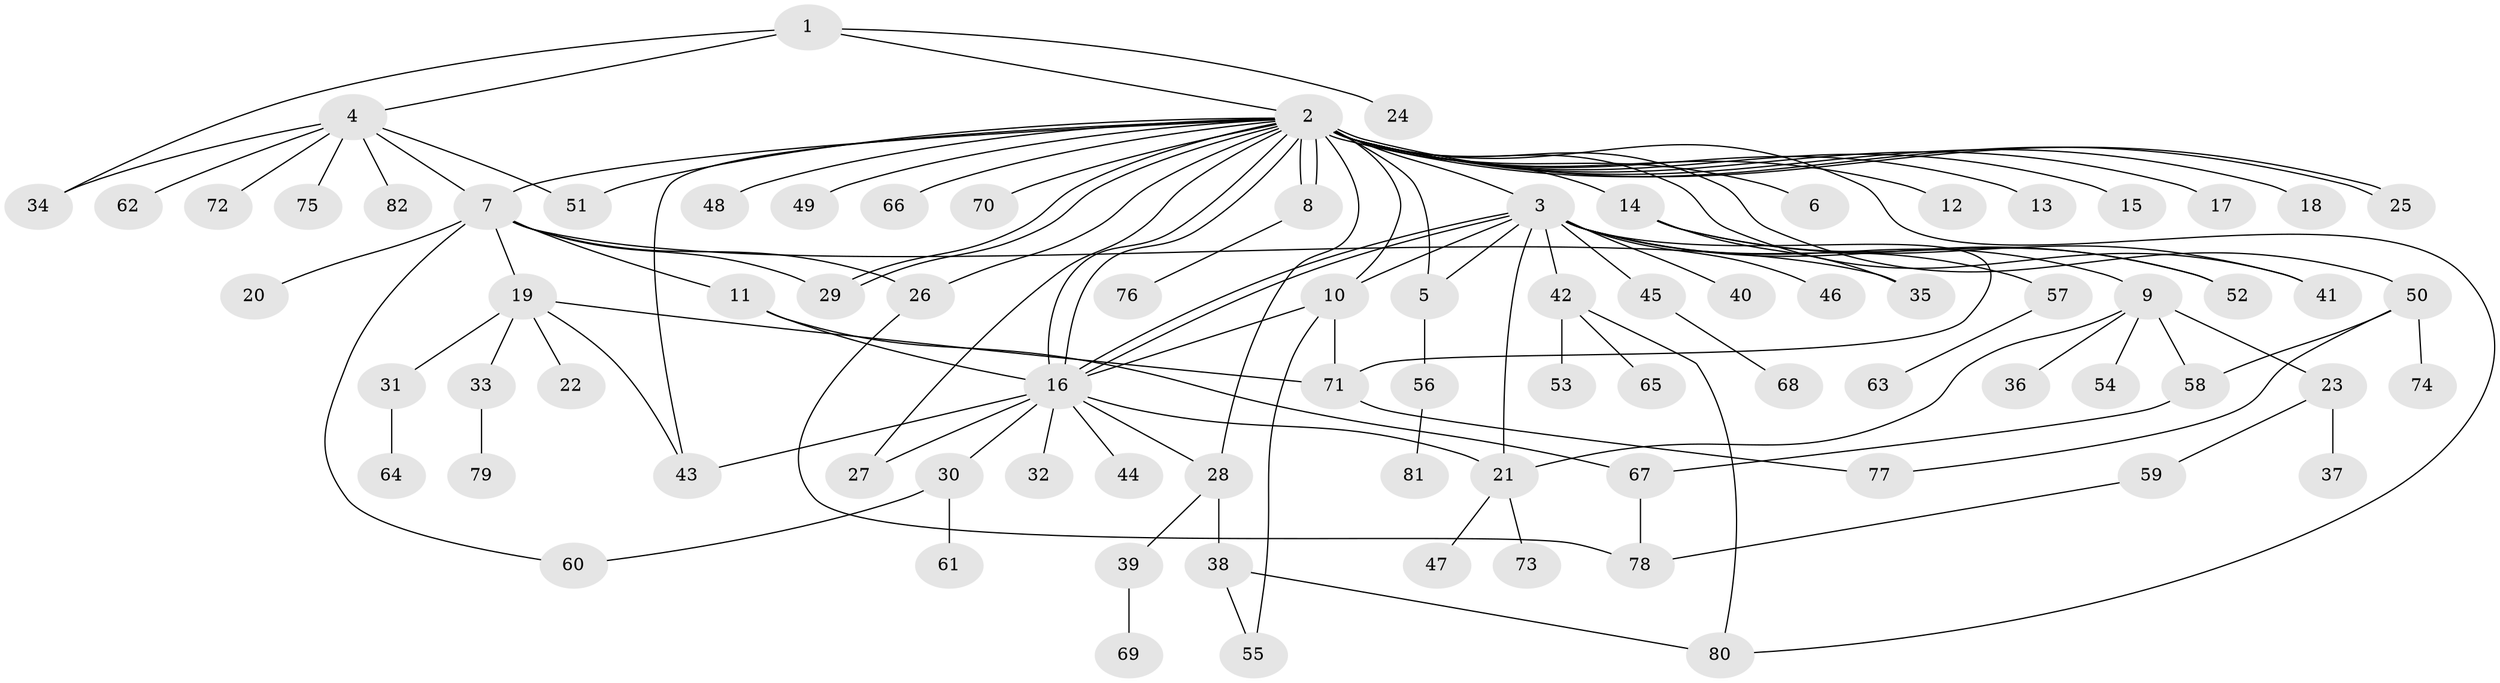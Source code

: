 // Generated by graph-tools (version 1.1) at 2025/35/03/09/25 02:35:33]
// undirected, 82 vertices, 116 edges
graph export_dot {
graph [start="1"]
  node [color=gray90,style=filled];
  1;
  2;
  3;
  4;
  5;
  6;
  7;
  8;
  9;
  10;
  11;
  12;
  13;
  14;
  15;
  16;
  17;
  18;
  19;
  20;
  21;
  22;
  23;
  24;
  25;
  26;
  27;
  28;
  29;
  30;
  31;
  32;
  33;
  34;
  35;
  36;
  37;
  38;
  39;
  40;
  41;
  42;
  43;
  44;
  45;
  46;
  47;
  48;
  49;
  50;
  51;
  52;
  53;
  54;
  55;
  56;
  57;
  58;
  59;
  60;
  61;
  62;
  63;
  64;
  65;
  66;
  67;
  68;
  69;
  70;
  71;
  72;
  73;
  74;
  75;
  76;
  77;
  78;
  79;
  80;
  81;
  82;
  1 -- 2;
  1 -- 4;
  1 -- 24;
  1 -- 34;
  2 -- 3;
  2 -- 5;
  2 -- 6;
  2 -- 7;
  2 -- 8;
  2 -- 8;
  2 -- 10;
  2 -- 12;
  2 -- 13;
  2 -- 14;
  2 -- 15;
  2 -- 16;
  2 -- 16;
  2 -- 17;
  2 -- 18;
  2 -- 25;
  2 -- 25;
  2 -- 26;
  2 -- 27;
  2 -- 28;
  2 -- 29;
  2 -- 29;
  2 -- 41;
  2 -- 43;
  2 -- 48;
  2 -- 49;
  2 -- 50;
  2 -- 51;
  2 -- 66;
  2 -- 70;
  2 -- 80;
  3 -- 5;
  3 -- 9;
  3 -- 10;
  3 -- 16;
  3 -- 16;
  3 -- 21;
  3 -- 40;
  3 -- 42;
  3 -- 45;
  3 -- 46;
  3 -- 52;
  3 -- 57;
  3 -- 71;
  4 -- 7;
  4 -- 34;
  4 -- 51;
  4 -- 62;
  4 -- 72;
  4 -- 75;
  4 -- 82;
  5 -- 56;
  7 -- 11;
  7 -- 19;
  7 -- 20;
  7 -- 26;
  7 -- 29;
  7 -- 35;
  7 -- 60;
  8 -- 76;
  9 -- 21;
  9 -- 23;
  9 -- 36;
  9 -- 54;
  9 -- 58;
  10 -- 16;
  10 -- 55;
  10 -- 71;
  11 -- 16;
  11 -- 67;
  14 -- 35;
  14 -- 41;
  14 -- 52;
  16 -- 21;
  16 -- 27;
  16 -- 28;
  16 -- 30;
  16 -- 32;
  16 -- 43;
  16 -- 44;
  19 -- 22;
  19 -- 31;
  19 -- 33;
  19 -- 43;
  19 -- 71;
  21 -- 47;
  21 -- 73;
  23 -- 37;
  23 -- 59;
  26 -- 78;
  28 -- 38;
  28 -- 39;
  30 -- 60;
  30 -- 61;
  31 -- 64;
  33 -- 79;
  38 -- 55;
  38 -- 80;
  39 -- 69;
  42 -- 53;
  42 -- 65;
  42 -- 80;
  45 -- 68;
  50 -- 58;
  50 -- 74;
  50 -- 77;
  56 -- 81;
  57 -- 63;
  58 -- 67;
  59 -- 78;
  67 -- 78;
  71 -- 77;
}
